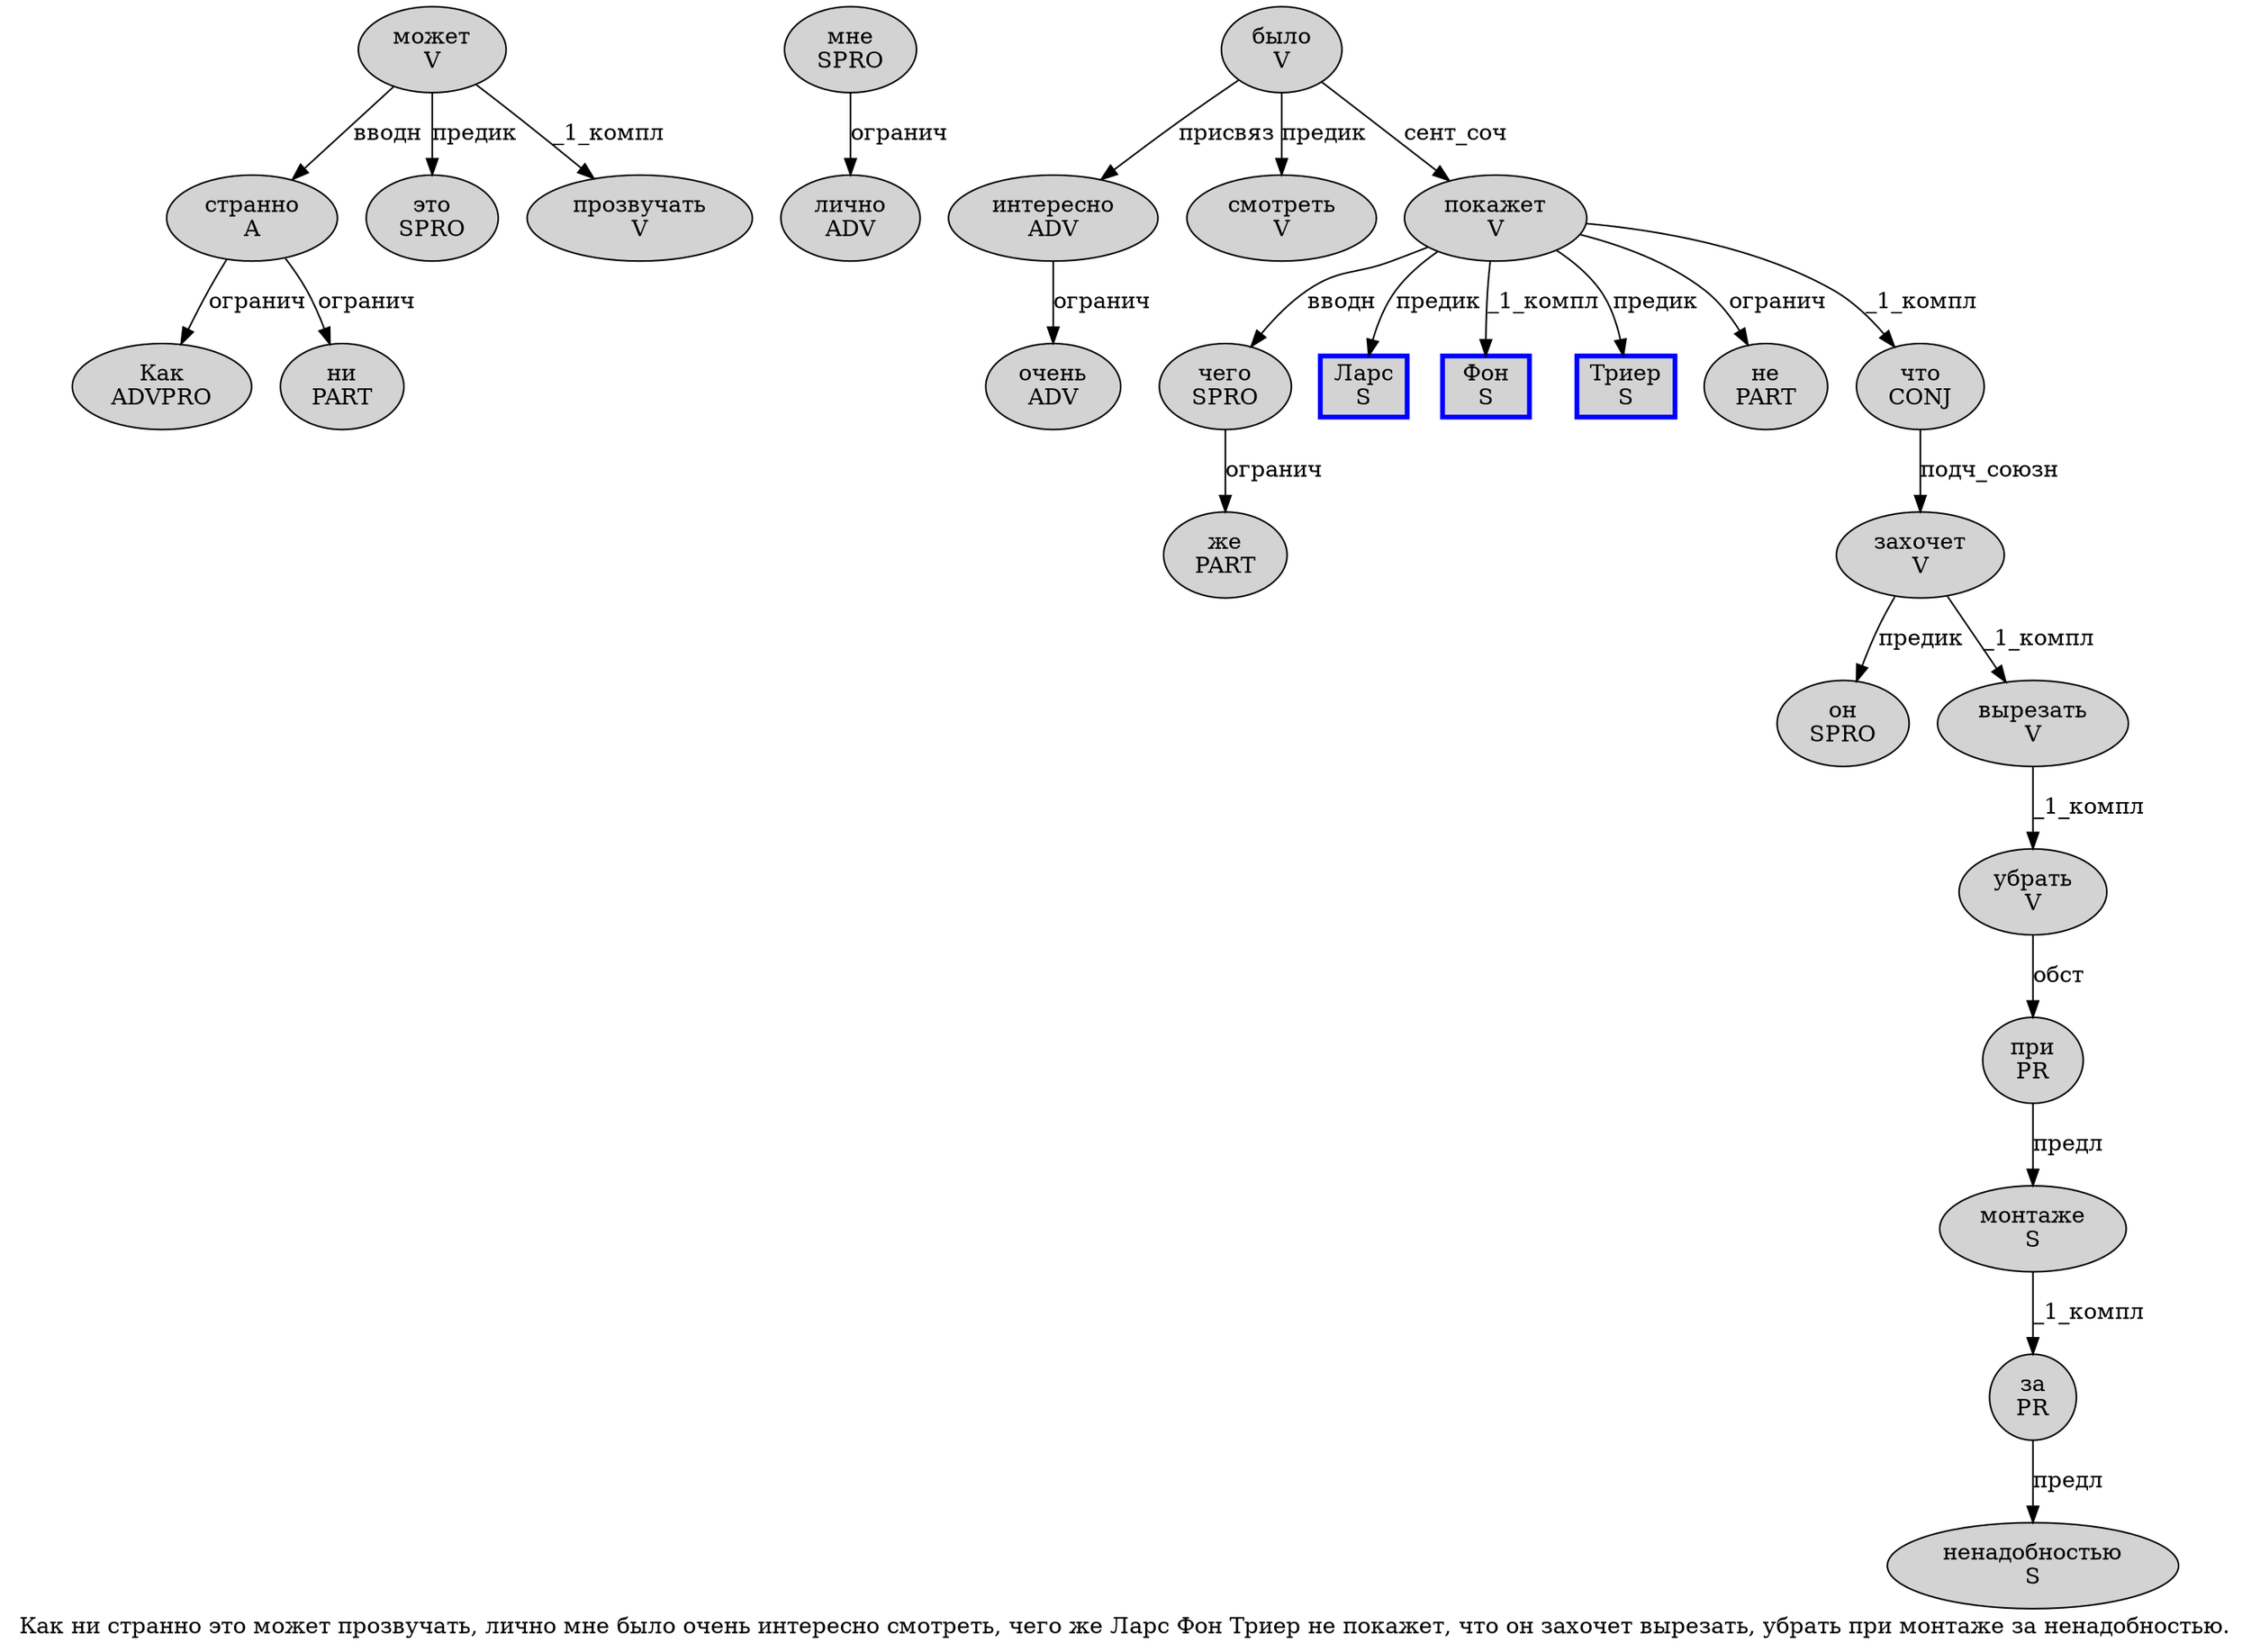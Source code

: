 digraph SENTENCE_16 {
	graph [label="Как ни странно это может прозвучать, лично мне было очень интересно смотреть, чего же Ларс Фон Триер не покажет, что он захочет вырезать, убрать при монтаже за ненадобностью."]
	node [style=filled]
		0 [label="Как
ADVPRO" color="" fillcolor=lightgray penwidth=1 shape=ellipse]
		1 [label="ни
PART" color="" fillcolor=lightgray penwidth=1 shape=ellipse]
		2 [label="странно
A" color="" fillcolor=lightgray penwidth=1 shape=ellipse]
		3 [label="это
SPRO" color="" fillcolor=lightgray penwidth=1 shape=ellipse]
		4 [label="может
V" color="" fillcolor=lightgray penwidth=1 shape=ellipse]
		5 [label="прозвучать
V" color="" fillcolor=lightgray penwidth=1 shape=ellipse]
		7 [label="лично
ADV" color="" fillcolor=lightgray penwidth=1 shape=ellipse]
		8 [label="мне
SPRO" color="" fillcolor=lightgray penwidth=1 shape=ellipse]
		9 [label="было
V" color="" fillcolor=lightgray penwidth=1 shape=ellipse]
		10 [label="очень
ADV" color="" fillcolor=lightgray penwidth=1 shape=ellipse]
		11 [label="интересно
ADV" color="" fillcolor=lightgray penwidth=1 shape=ellipse]
		12 [label="смотреть
V" color="" fillcolor=lightgray penwidth=1 shape=ellipse]
		14 [label="чего
SPRO" color="" fillcolor=lightgray penwidth=1 shape=ellipse]
		15 [label="же
PART" color="" fillcolor=lightgray penwidth=1 shape=ellipse]
		16 [label="Ларс
S" color=blue fillcolor=lightgray penwidth=3 shape=box]
		17 [label="Фон
S" color=blue fillcolor=lightgray penwidth=3 shape=box]
		18 [label="Триер
S" color=blue fillcolor=lightgray penwidth=3 shape=box]
		19 [label="не
PART" color="" fillcolor=lightgray penwidth=1 shape=ellipse]
		20 [label="покажет
V" color="" fillcolor=lightgray penwidth=1 shape=ellipse]
		22 [label="что
CONJ" color="" fillcolor=lightgray penwidth=1 shape=ellipse]
		23 [label="он
SPRO" color="" fillcolor=lightgray penwidth=1 shape=ellipse]
		24 [label="захочет
V" color="" fillcolor=lightgray penwidth=1 shape=ellipse]
		25 [label="вырезать
V" color="" fillcolor=lightgray penwidth=1 shape=ellipse]
		27 [label="убрать
V" color="" fillcolor=lightgray penwidth=1 shape=ellipse]
		28 [label="при
PR" color="" fillcolor=lightgray penwidth=1 shape=ellipse]
		29 [label="монтаже
S" color="" fillcolor=lightgray penwidth=1 shape=ellipse]
		30 [label="за
PR" color="" fillcolor=lightgray penwidth=1 shape=ellipse]
		31 [label="ненадобностью
S" color="" fillcolor=lightgray penwidth=1 shape=ellipse]
			20 -> 14 [label="вводн"]
			20 -> 16 [label="предик"]
			20 -> 17 [label="_1_компл"]
			20 -> 18 [label="предик"]
			20 -> 19 [label="огранич"]
			20 -> 22 [label="_1_компл"]
			25 -> 27 [label="_1_компл"]
			27 -> 28 [label="обст"]
			9 -> 11 [label="присвяз"]
			9 -> 12 [label="предик"]
			9 -> 20 [label="сент_соч"]
			22 -> 24 [label="подч_союзн"]
			24 -> 23 [label="предик"]
			24 -> 25 [label="_1_компл"]
			28 -> 29 [label="предл"]
			2 -> 0 [label="огранич"]
			2 -> 1 [label="огранич"]
			4 -> 2 [label="вводн"]
			4 -> 3 [label="предик"]
			4 -> 5 [label="_1_компл"]
			14 -> 15 [label="огранич"]
			29 -> 30 [label="_1_компл"]
			30 -> 31 [label="предл"]
			8 -> 7 [label="огранич"]
			11 -> 10 [label="огранич"]
}